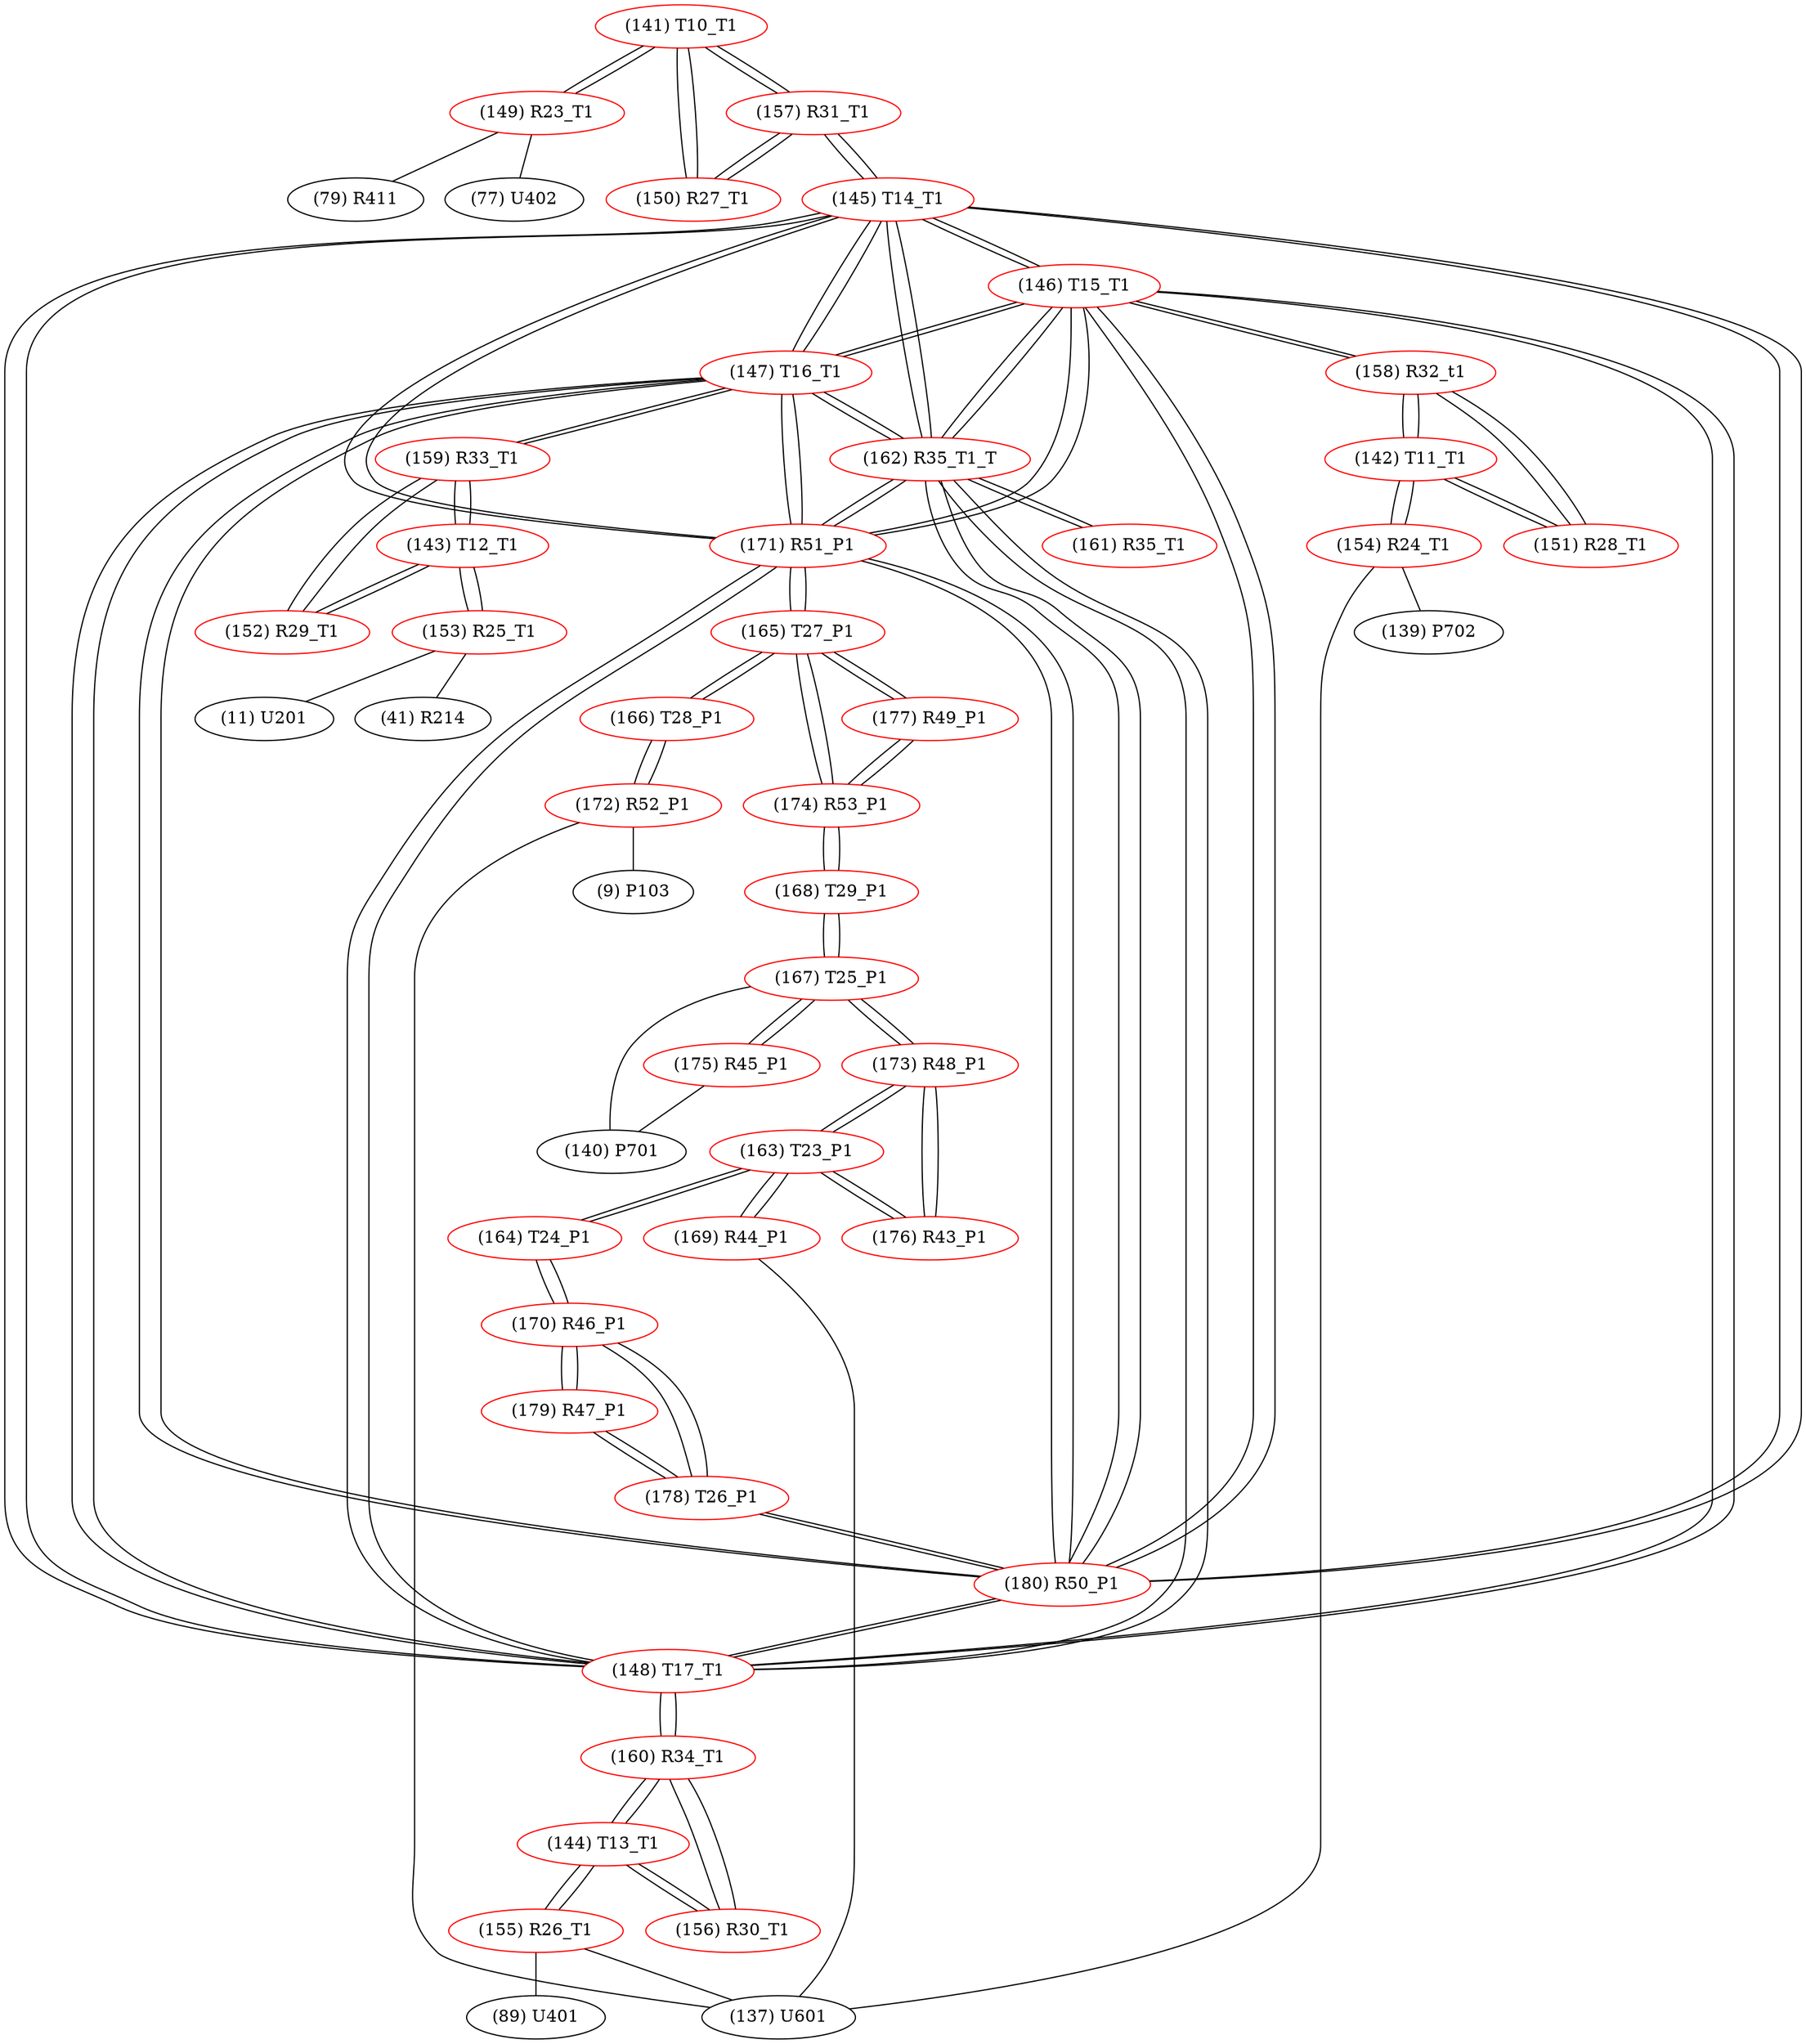 graph {
	141 [label="(141) T10_T1" color=red]
	149 [label="(149) R23_T1"]
	157 [label="(157) R31_T1"]
	150 [label="(150) R27_T1"]
	142 [label="(142) T11_T1" color=red]
	154 [label="(154) R24_T1"]
	151 [label="(151) R28_T1"]
	158 [label="(158) R32_t1"]
	143 [label="(143) T12_T1" color=red]
	159 [label="(159) R33_T1"]
	152 [label="(152) R29_T1"]
	153 [label="(153) R25_T1"]
	144 [label="(144) T13_T1" color=red]
	156 [label="(156) R30_T1"]
	160 [label="(160) R34_T1"]
	155 [label="(155) R26_T1"]
	145 [label="(145) T14_T1" color=red]
	157 [label="(157) R31_T1"]
	171 [label="(171) R51_P1"]
	180 [label="(180) R50_P1"]
	148 [label="(148) T17_T1"]
	162 [label="(162) R35_T1_T"]
	147 [label="(147) T16_T1"]
	146 [label="(146) T15_T1"]
	146 [label="(146) T15_T1" color=red]
	158 [label="(158) R32_t1"]
	171 [label="(171) R51_P1"]
	180 [label="(180) R50_P1"]
	148 [label="(148) T17_T1"]
	162 [label="(162) R35_T1_T"]
	147 [label="(147) T16_T1"]
	145 [label="(145) T14_T1"]
	147 [label="(147) T16_T1" color=red]
	159 [label="(159) R33_T1"]
	171 [label="(171) R51_P1"]
	180 [label="(180) R50_P1"]
	148 [label="(148) T17_T1"]
	162 [label="(162) R35_T1_T"]
	146 [label="(146) T15_T1"]
	145 [label="(145) T14_T1"]
	148 [label="(148) T17_T1" color=red]
	160 [label="(160) R34_T1"]
	171 [label="(171) R51_P1"]
	180 [label="(180) R50_P1"]
	162 [label="(162) R35_T1_T"]
	147 [label="(147) T16_T1"]
	146 [label="(146) T15_T1"]
	145 [label="(145) T14_T1"]
	149 [label="(149) R23_T1" color=red]
	79 [label="(79) R411"]
	77 [label="(77) U402"]
	141 [label="(141) T10_T1"]
	150 [label="(150) R27_T1" color=red]
	141 [label="(141) T10_T1"]
	157 [label="(157) R31_T1"]
	151 [label="(151) R28_T1" color=red]
	142 [label="(142) T11_T1"]
	158 [label="(158) R32_t1"]
	152 [label="(152) R29_T1" color=red]
	159 [label="(159) R33_T1"]
	143 [label="(143) T12_T1"]
	153 [label="(153) R25_T1" color=red]
	41 [label="(41) R214"]
	11 [label="(11) U201"]
	143 [label="(143) T12_T1"]
	154 [label="(154) R24_T1" color=red]
	139 [label="(139) P702"]
	137 [label="(137) U601"]
	142 [label="(142) T11_T1"]
	155 [label="(155) R26_T1" color=red]
	89 [label="(89) U401"]
	137 [label="(137) U601"]
	144 [label="(144) T13_T1"]
	156 [label="(156) R30_T1" color=red]
	160 [label="(160) R34_T1"]
	144 [label="(144) T13_T1"]
	157 [label="(157) R31_T1" color=red]
	141 [label="(141) T10_T1"]
	150 [label="(150) R27_T1"]
	145 [label="(145) T14_T1"]
	158 [label="(158) R32_t1" color=red]
	146 [label="(146) T15_T1"]
	142 [label="(142) T11_T1"]
	151 [label="(151) R28_T1"]
	159 [label="(159) R33_T1" color=red]
	147 [label="(147) T16_T1"]
	152 [label="(152) R29_T1"]
	143 [label="(143) T12_T1"]
	160 [label="(160) R34_T1" color=red]
	148 [label="(148) T17_T1"]
	156 [label="(156) R30_T1"]
	144 [label="(144) T13_T1"]
	161 [label="(161) R35_T1" color=red]
	162 [label="(162) R35_T1_T"]
	162 [label="(162) R35_T1_T" color=red]
	161 [label="(161) R35_T1"]
	171 [label="(171) R51_P1"]
	180 [label="(180) R50_P1"]
	148 [label="(148) T17_T1"]
	147 [label="(147) T16_T1"]
	146 [label="(146) T15_T1"]
	145 [label="(145) T14_T1"]
	163 [label="(163) T23_P1" color=red]
	173 [label="(173) R48_P1"]
	176 [label="(176) R43_P1"]
	164 [label="(164) T24_P1"]
	169 [label="(169) R44_P1"]
	164 [label="(164) T24_P1" color=red]
	170 [label="(170) R46_P1"]
	163 [label="(163) T23_P1"]
	165 [label="(165) T27_P1" color=red]
	171 [label="(171) R51_P1"]
	166 [label="(166) T28_P1"]
	174 [label="(174) R53_P1"]
	177 [label="(177) R49_P1"]
	166 [label="(166) T28_P1" color=red]
	172 [label="(172) R52_P1"]
	165 [label="(165) T27_P1"]
	167 [label="(167) T25_P1" color=red]
	168 [label="(168) T29_P1"]
	173 [label="(173) R48_P1"]
	175 [label="(175) R45_P1"]
	140 [label="(140) P701"]
	168 [label="(168) T29_P1" color=red]
	167 [label="(167) T25_P1"]
	174 [label="(174) R53_P1"]
	169 [label="(169) R44_P1" color=red]
	137 [label="(137) U601"]
	163 [label="(163) T23_P1"]
	170 [label="(170) R46_P1" color=red]
	178 [label="(178) T26_P1"]
	179 [label="(179) R47_P1"]
	164 [label="(164) T24_P1"]
	171 [label="(171) R51_P1" color=red]
	165 [label="(165) T27_P1"]
	180 [label="(180) R50_P1"]
	148 [label="(148) T17_T1"]
	162 [label="(162) R35_T1_T"]
	147 [label="(147) T16_T1"]
	146 [label="(146) T15_T1"]
	145 [label="(145) T14_T1"]
	172 [label="(172) R52_P1" color=red]
	9 [label="(9) P103"]
	137 [label="(137) U601"]
	166 [label="(166) T28_P1"]
	173 [label="(173) R48_P1" color=red]
	167 [label="(167) T25_P1"]
	163 [label="(163) T23_P1"]
	176 [label="(176) R43_P1"]
	174 [label="(174) R53_P1" color=red]
	168 [label="(168) T29_P1"]
	165 [label="(165) T27_P1"]
	177 [label="(177) R49_P1"]
	175 [label="(175) R45_P1" color=red]
	167 [label="(167) T25_P1"]
	140 [label="(140) P701"]
	176 [label="(176) R43_P1" color=red]
	173 [label="(173) R48_P1"]
	163 [label="(163) T23_P1"]
	177 [label="(177) R49_P1" color=red]
	165 [label="(165) T27_P1"]
	174 [label="(174) R53_P1"]
	178 [label="(178) T26_P1" color=red]
	180 [label="(180) R50_P1"]
	170 [label="(170) R46_P1"]
	179 [label="(179) R47_P1"]
	179 [label="(179) R47_P1" color=red]
	178 [label="(178) T26_P1"]
	170 [label="(170) R46_P1"]
	180 [label="(180) R50_P1" color=red]
	178 [label="(178) T26_P1"]
	171 [label="(171) R51_P1"]
	148 [label="(148) T17_T1"]
	162 [label="(162) R35_T1_T"]
	147 [label="(147) T16_T1"]
	146 [label="(146) T15_T1"]
	145 [label="(145) T14_T1"]
	141 -- 149
	141 -- 157
	141 -- 150
	142 -- 154
	142 -- 151
	142 -- 158
	143 -- 159
	143 -- 152
	143 -- 153
	144 -- 156
	144 -- 160
	144 -- 155
	145 -- 157
	145 -- 171
	145 -- 180
	145 -- 148
	145 -- 162
	145 -- 147
	145 -- 146
	146 -- 158
	146 -- 171
	146 -- 180
	146 -- 148
	146 -- 162
	146 -- 147
	146 -- 145
	147 -- 159
	147 -- 171
	147 -- 180
	147 -- 148
	147 -- 162
	147 -- 146
	147 -- 145
	148 -- 160
	148 -- 171
	148 -- 180
	148 -- 162
	148 -- 147
	148 -- 146
	148 -- 145
	149 -- 79
	149 -- 77
	149 -- 141
	150 -- 141
	150 -- 157
	151 -- 142
	151 -- 158
	152 -- 159
	152 -- 143
	153 -- 41
	153 -- 11
	153 -- 143
	154 -- 139
	154 -- 137
	154 -- 142
	155 -- 89
	155 -- 137
	155 -- 144
	156 -- 160
	156 -- 144
	157 -- 141
	157 -- 150
	157 -- 145
	158 -- 146
	158 -- 142
	158 -- 151
	159 -- 147
	159 -- 152
	159 -- 143
	160 -- 148
	160 -- 156
	160 -- 144
	161 -- 162
	162 -- 161
	162 -- 171
	162 -- 180
	162 -- 148
	162 -- 147
	162 -- 146
	162 -- 145
	163 -- 173
	163 -- 176
	163 -- 164
	163 -- 169
	164 -- 170
	164 -- 163
	165 -- 171
	165 -- 166
	165 -- 174
	165 -- 177
	166 -- 172
	166 -- 165
	167 -- 168
	167 -- 173
	167 -- 175
	167 -- 140
	168 -- 167
	168 -- 174
	169 -- 137
	169 -- 163
	170 -- 178
	170 -- 179
	170 -- 164
	171 -- 165
	171 -- 180
	171 -- 148
	171 -- 162
	171 -- 147
	171 -- 146
	171 -- 145
	172 -- 9
	172 -- 137
	172 -- 166
	173 -- 167
	173 -- 163
	173 -- 176
	174 -- 168
	174 -- 165
	174 -- 177
	175 -- 167
	175 -- 140
	176 -- 173
	176 -- 163
	177 -- 165
	177 -- 174
	178 -- 180
	178 -- 170
	178 -- 179
	179 -- 178
	179 -- 170
	180 -- 178
	180 -- 171
	180 -- 148
	180 -- 162
	180 -- 147
	180 -- 146
	180 -- 145
}